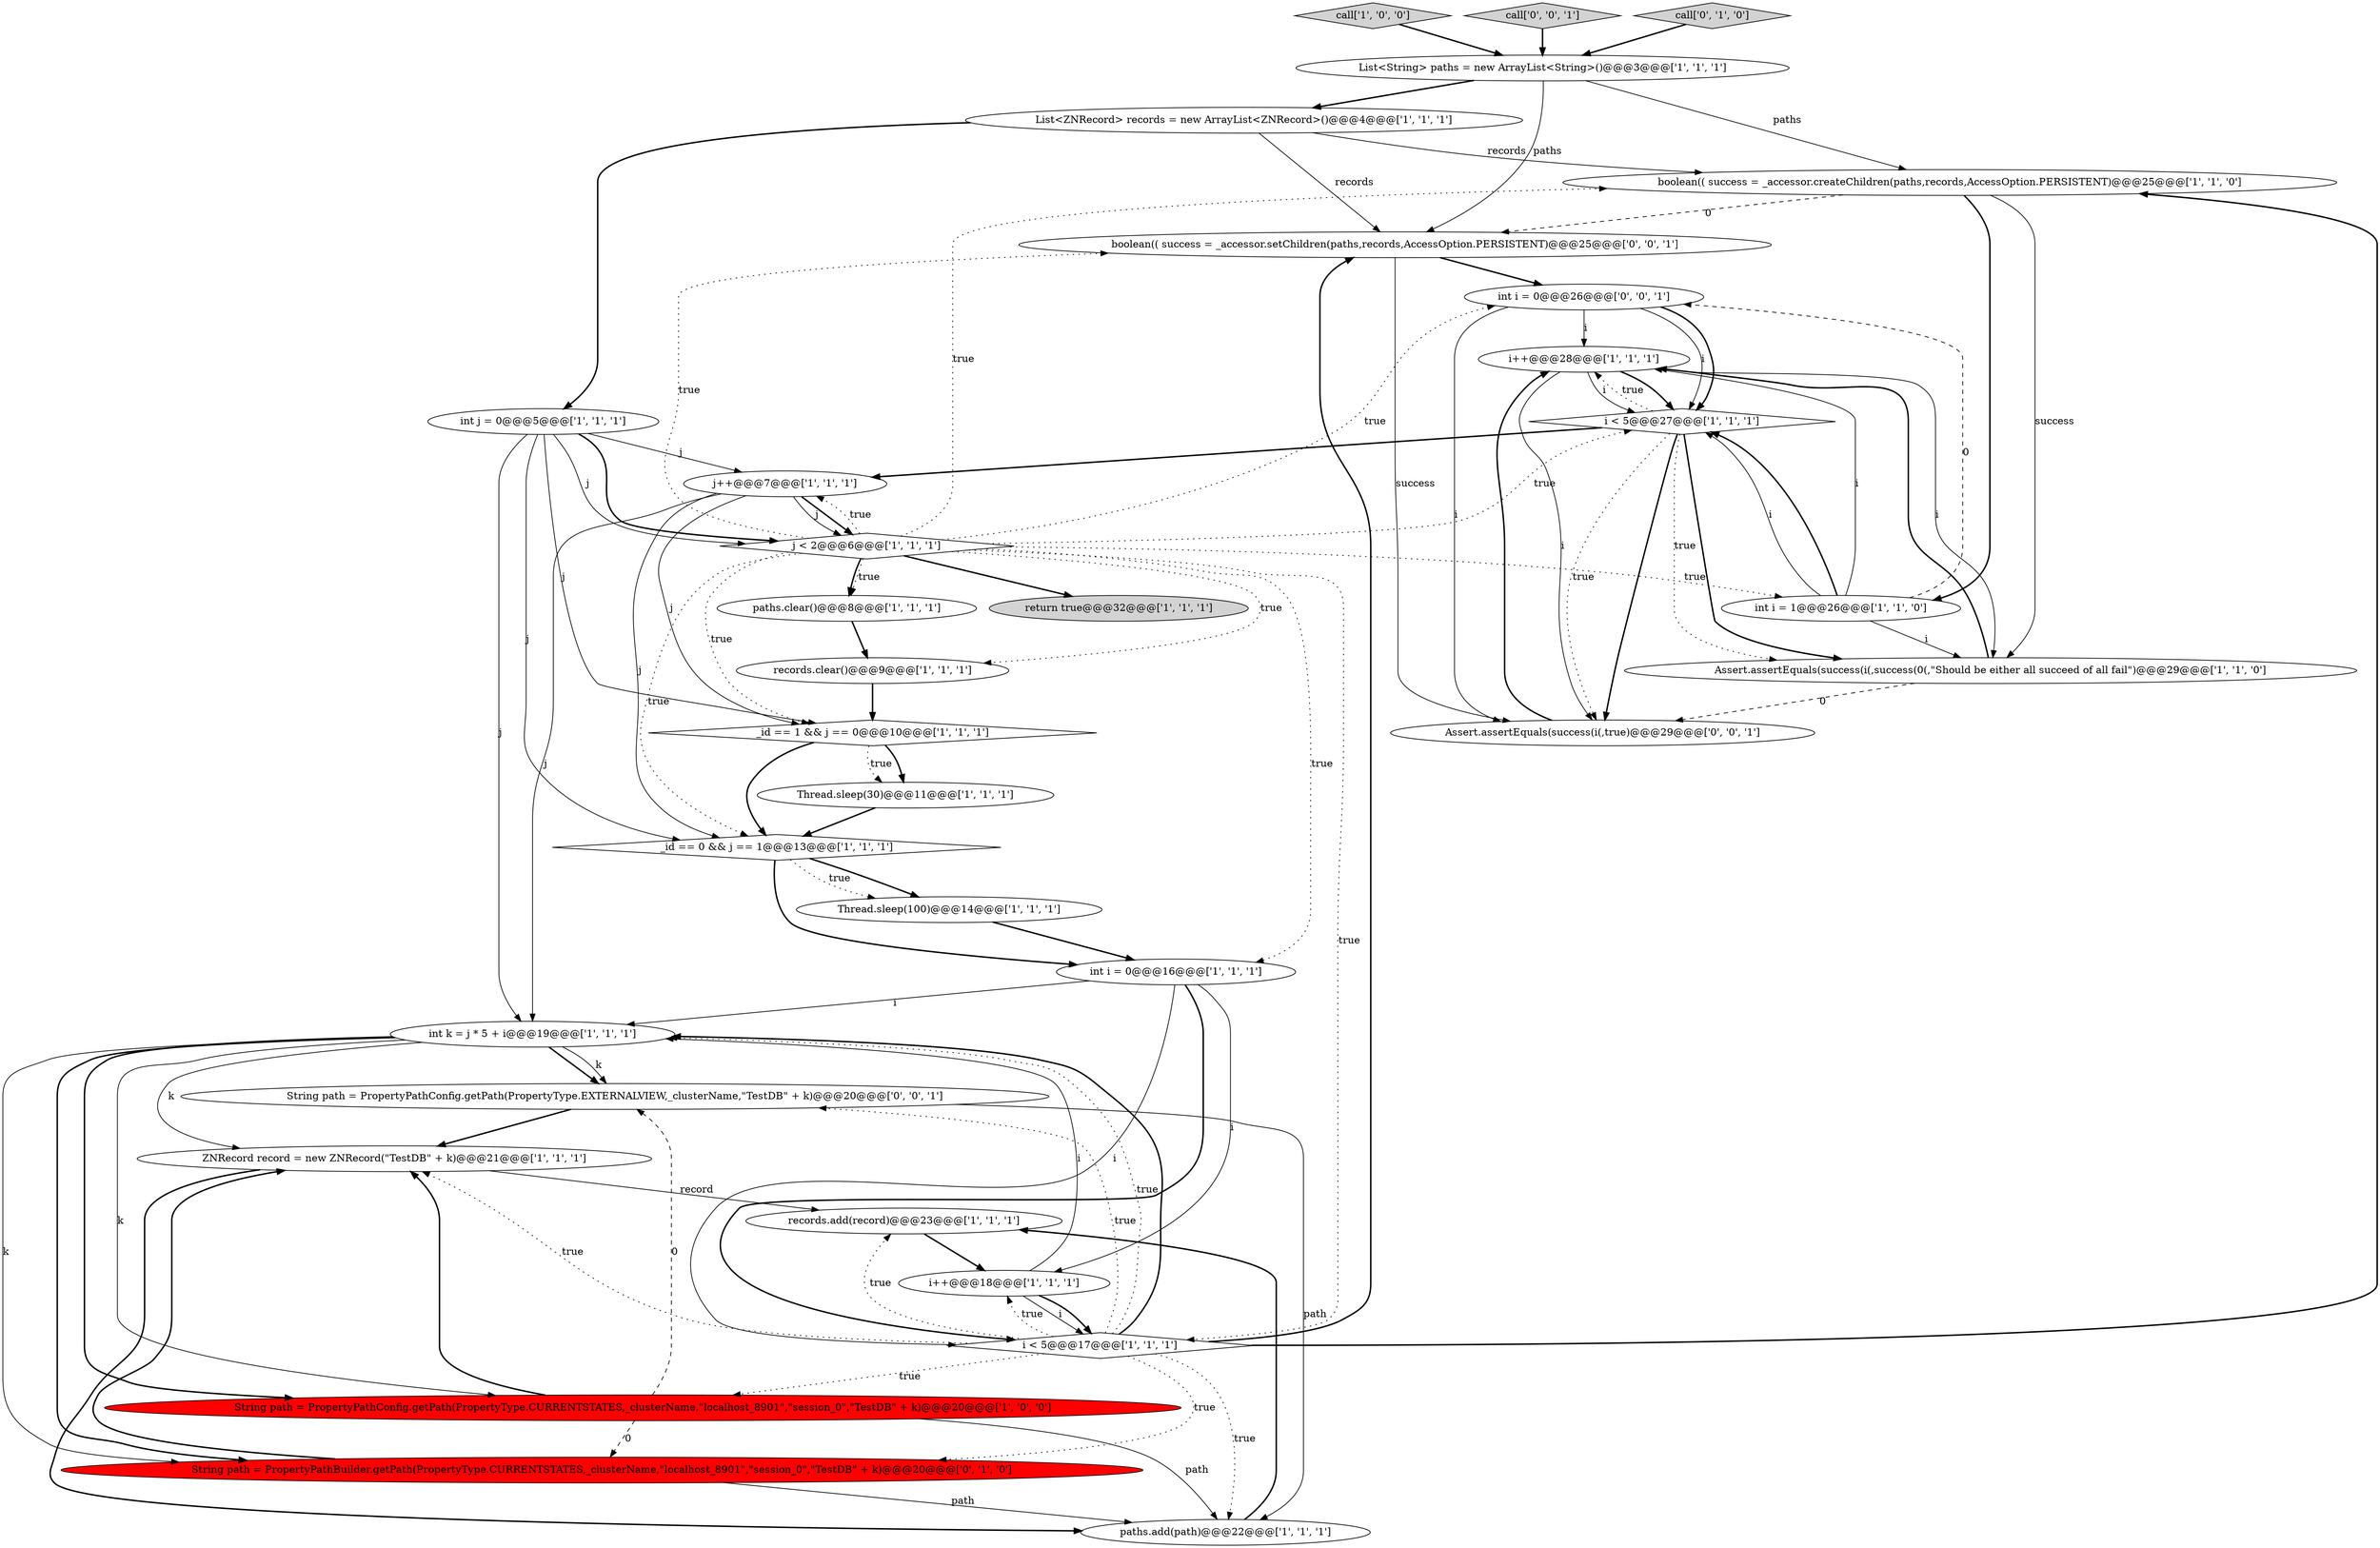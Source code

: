 digraph {
20 [style = filled, label = "List<String> paths = new ArrayList<String>()@@@3@@@['1', '1', '1']", fillcolor = white, shape = ellipse image = "AAA0AAABBB1BBB"];
23 [style = filled, label = "int k = j * 5 + i@@@19@@@['1', '1', '1']", fillcolor = white, shape = ellipse image = "AAA0AAABBB1BBB"];
0 [style = filled, label = "call['1', '0', '0']", fillcolor = lightgray, shape = diamond image = "AAA0AAABBB1BBB"];
9 [style = filled, label = "i++@@@28@@@['1', '1', '1']", fillcolor = white, shape = ellipse image = "AAA0AAABBB1BBB"];
11 [style = filled, label = "boolean(( success = _accessor.createChildren(paths,records,AccessOption.PERSISTENT)@@@25@@@['1', '1', '0']", fillcolor = white, shape = ellipse image = "AAA0AAABBB1BBB"];
6 [style = filled, label = "records.add(record)@@@23@@@['1', '1', '1']", fillcolor = white, shape = ellipse image = "AAA0AAABBB1BBB"];
17 [style = filled, label = "paths.clear()@@@8@@@['1', '1', '1']", fillcolor = white, shape = ellipse image = "AAA0AAABBB1BBB"];
22 [style = filled, label = "Thread.sleep(30)@@@11@@@['1', '1', '1']", fillcolor = white, shape = ellipse image = "AAA0AAABBB1BBB"];
12 [style = filled, label = "_id == 1 && j == 0@@@10@@@['1', '1', '1']", fillcolor = white, shape = diamond image = "AAA0AAABBB1BBB"];
25 [style = filled, label = "records.clear()@@@9@@@['1', '1', '1']", fillcolor = white, shape = ellipse image = "AAA0AAABBB1BBB"];
2 [style = filled, label = "int i = 0@@@16@@@['1', '1', '1']", fillcolor = white, shape = ellipse image = "AAA0AAABBB1BBB"];
14 [style = filled, label = "i++@@@18@@@['1', '1', '1']", fillcolor = white, shape = ellipse image = "AAA0AAABBB1BBB"];
18 [style = filled, label = "int j = 0@@@5@@@['1', '1', '1']", fillcolor = white, shape = ellipse image = "AAA0AAABBB1BBB"];
31 [style = filled, label = "int i = 0@@@26@@@['0', '0', '1']", fillcolor = white, shape = ellipse image = "AAA0AAABBB3BBB"];
32 [style = filled, label = "Assert.assertEquals(success(i(,true)@@@29@@@['0', '0', '1']", fillcolor = white, shape = ellipse image = "AAA0AAABBB3BBB"];
3 [style = filled, label = "j++@@@7@@@['1', '1', '1']", fillcolor = white, shape = ellipse image = "AAA0AAABBB1BBB"];
30 [style = filled, label = "boolean(( success = _accessor.setChildren(paths,records,AccessOption.PERSISTENT)@@@25@@@['0', '0', '1']", fillcolor = white, shape = ellipse image = "AAA0AAABBB3BBB"];
29 [style = filled, label = "call['0', '0', '1']", fillcolor = lightgray, shape = diamond image = "AAA0AAABBB3BBB"];
19 [style = filled, label = "return true@@@32@@@['1', '1', '1']", fillcolor = lightgray, shape = ellipse image = "AAA0AAABBB1BBB"];
28 [style = filled, label = "String path = PropertyPathConfig.getPath(PropertyType.EXTERNALVIEW,_clusterName,\"TestDB\" + k)@@@20@@@['0', '0', '1']", fillcolor = white, shape = ellipse image = "AAA0AAABBB3BBB"];
7 [style = filled, label = "i < 5@@@27@@@['1', '1', '1']", fillcolor = white, shape = diamond image = "AAA0AAABBB1BBB"];
4 [style = filled, label = "ZNRecord record = new ZNRecord(\"TestDB\" + k)@@@21@@@['1', '1', '1']", fillcolor = white, shape = ellipse image = "AAA0AAABBB1BBB"];
10 [style = filled, label = "String path = PropertyPathConfig.getPath(PropertyType.CURRENTSTATES,_clusterName,\"localhost_8901\",\"session_0\",\"TestDB\" + k)@@@20@@@['1', '0', '0']", fillcolor = red, shape = ellipse image = "AAA1AAABBB1BBB"];
27 [style = filled, label = "call['0', '1', '0']", fillcolor = lightgray, shape = diamond image = "AAA0AAABBB2BBB"];
24 [style = filled, label = "Assert.assertEquals(success(i(,success(0(,\"Should be either all succeed of all fail\")@@@29@@@['1', '1', '0']", fillcolor = white, shape = ellipse image = "AAA0AAABBB1BBB"];
5 [style = filled, label = "i < 5@@@17@@@['1', '1', '1']", fillcolor = white, shape = diamond image = "AAA0AAABBB1BBB"];
15 [style = filled, label = "int i = 1@@@26@@@['1', '1', '0']", fillcolor = white, shape = ellipse image = "AAA0AAABBB1BBB"];
13 [style = filled, label = "paths.add(path)@@@22@@@['1', '1', '1']", fillcolor = white, shape = ellipse image = "AAA0AAABBB1BBB"];
21 [style = filled, label = "j < 2@@@6@@@['1', '1', '1']", fillcolor = white, shape = diamond image = "AAA0AAABBB1BBB"];
1 [style = filled, label = "List<ZNRecord> records = new ArrayList<ZNRecord>()@@@4@@@['1', '1', '1']", fillcolor = white, shape = ellipse image = "AAA0AAABBB1BBB"];
16 [style = filled, label = "Thread.sleep(100)@@@14@@@['1', '1', '1']", fillcolor = white, shape = ellipse image = "AAA0AAABBB1BBB"];
26 [style = filled, label = "String path = PropertyPathBuilder.getPath(PropertyType.CURRENTSTATES,_clusterName,\"localhost_8901\",\"session_0\",\"TestDB\" + k)@@@20@@@['0', '1', '0']", fillcolor = red, shape = ellipse image = "AAA1AAABBB2BBB"];
8 [style = filled, label = "_id == 0 && j == 1@@@13@@@['1', '1', '1']", fillcolor = white, shape = diamond image = "AAA0AAABBB1BBB"];
17->25 [style = bold, label=""];
8->16 [style = bold, label=""];
7->32 [style = bold, label=""];
14->5 [style = solid, label="i"];
21->12 [style = dotted, label="true"];
21->11 [style = dotted, label="true"];
21->15 [style = dotted, label="true"];
26->13 [style = solid, label="path"];
21->8 [style = dotted, label="true"];
5->23 [style = dotted, label="true"];
8->16 [style = dotted, label="true"];
3->21 [style = solid, label="j"];
10->28 [style = dashed, label="0"];
9->7 [style = bold, label=""];
23->4 [style = solid, label="k"];
18->23 [style = solid, label="j"];
22->8 [style = bold, label=""];
23->28 [style = bold, label=""];
5->13 [style = dotted, label="true"];
28->4 [style = bold, label=""];
28->13 [style = solid, label="path"];
21->7 [style = dotted, label="true"];
15->31 [style = dashed, label="0"];
5->30 [style = bold, label=""];
12->22 [style = bold, label=""];
21->5 [style = dotted, label="true"];
31->32 [style = solid, label="i"];
21->19 [style = bold, label=""];
5->23 [style = bold, label=""];
31->7 [style = solid, label="i"];
5->6 [style = dotted, label="true"];
21->17 [style = dotted, label="true"];
4->6 [style = solid, label="record"];
26->4 [style = bold, label=""];
3->8 [style = solid, label="j"];
5->4 [style = dotted, label="true"];
24->32 [style = dashed, label="0"];
29->20 [style = bold, label=""];
7->24 [style = bold, label=""];
15->9 [style = solid, label="i"];
12->22 [style = dotted, label="true"];
9->32 [style = solid, label="i"];
21->31 [style = dotted, label="true"];
1->11 [style = solid, label="records"];
21->30 [style = dotted, label="true"];
2->14 [style = solid, label="i"];
15->24 [style = solid, label="i"];
9->24 [style = solid, label="i"];
23->28 [style = solid, label="k"];
23->10 [style = bold, label=""];
5->26 [style = dotted, label="true"];
0->20 [style = bold, label=""];
5->11 [style = bold, label=""];
27->20 [style = bold, label=""];
7->32 [style = dotted, label="true"];
2->5 [style = solid, label="i"];
15->7 [style = solid, label="i"];
5->10 [style = dotted, label="true"];
4->13 [style = bold, label=""];
11->24 [style = solid, label="success"];
21->2 [style = dotted, label="true"];
20->1 [style = bold, label=""];
10->13 [style = solid, label="path"];
31->7 [style = bold, label=""];
21->25 [style = dotted, label="true"];
32->9 [style = bold, label=""];
8->2 [style = bold, label=""];
23->10 [style = solid, label="k"];
30->31 [style = bold, label=""];
12->8 [style = bold, label=""];
1->30 [style = solid, label="records"];
30->32 [style = solid, label="success"];
21->3 [style = dotted, label="true"];
20->11 [style = solid, label="paths"];
3->21 [style = bold, label=""];
20->30 [style = solid, label="paths"];
23->26 [style = solid, label="k"];
9->7 [style = solid, label="i"];
18->21 [style = bold, label=""];
13->6 [style = bold, label=""];
5->28 [style = dotted, label="true"];
24->9 [style = bold, label=""];
2->5 [style = bold, label=""];
14->5 [style = bold, label=""];
5->14 [style = dotted, label="true"];
15->7 [style = bold, label=""];
23->26 [style = bold, label=""];
2->23 [style = solid, label="i"];
1->18 [style = bold, label=""];
7->9 [style = dotted, label="true"];
16->2 [style = bold, label=""];
3->23 [style = solid, label="j"];
7->24 [style = dotted, label="true"];
7->3 [style = bold, label=""];
11->15 [style = bold, label=""];
18->21 [style = solid, label="j"];
18->3 [style = solid, label="j"];
31->9 [style = solid, label="i"];
6->14 [style = bold, label=""];
18->8 [style = solid, label="j"];
10->26 [style = dashed, label="0"];
25->12 [style = bold, label=""];
10->4 [style = bold, label=""];
14->23 [style = solid, label="i"];
11->30 [style = dashed, label="0"];
3->12 [style = solid, label="j"];
21->17 [style = bold, label=""];
18->12 [style = solid, label="j"];
}
